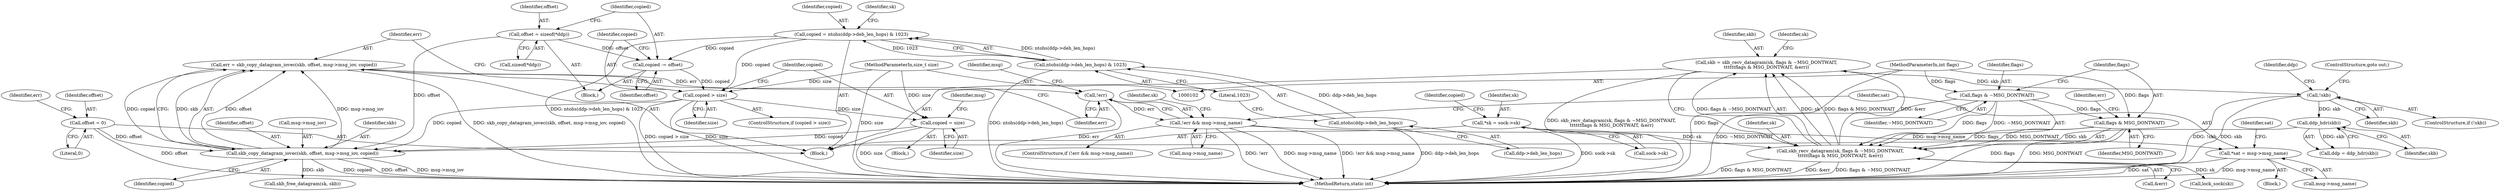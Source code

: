 digraph "0_linux_f3d3342602f8bcbf37d7c46641cb9bca7618eb1c_3@API" {
"1000187" [label="(Call,err = skb_copy_datagram_iovec(skb, offset, msg->msg_iov, copied))"];
"1000189" [label="(Call,skb_copy_datagram_iovec(skb, offset, msg->msg_iov, copied))"];
"1000149" [label="(Call,ddp_hdr(skb))"];
"1000144" [label="(Call,!skb)"];
"1000129" [label="(Call,skb = skb_recv_datagram(sk, flags & ~MSG_DONTWAIT,\n\t\t\t\t\t\tflags & MSG_DONTWAIT, &err))"];
"1000131" [label="(Call,skb_recv_datagram(sk, flags & ~MSG_DONTWAIT,\n\t\t\t\t\t\tflags & MSG_DONTWAIT, &err))"];
"1000110" [label="(Call,*sk = sock->sk)"];
"1000133" [label="(Call,flags & ~MSG_DONTWAIT)"];
"1000107" [label="(MethodParameterIn,int flags)"];
"1000136" [label="(Call,flags & MSG_DONTWAIT)"];
"1000121" [label="(Call,offset = 0)"];
"1000166" [label="(Call,offset = sizeof(*ddp))"];
"1000179" [label="(Call,copied = size)"];
"1000175" [label="(Call,copied > size)"];
"1000171" [label="(Call,copied -= offset)"];
"1000151" [label="(Call,copied = ntohs(ddp->deh_len_hops) & 1023)"];
"1000153" [label="(Call,ntohs(ddp->deh_len_hops) & 1023)"];
"1000154" [label="(Call,ntohs(ddp->deh_len_hops))"];
"1000106" [label="(MethodParameterIn,size_t size)"];
"1000198" [label="(Call,!err)"];
"1000197" [label="(Call,!err && msg->msg_name)"];
"1000205" [label="(Call,*sat = msg->msg_name)"];
"1000166" [label="(Call,offset = sizeof(*ddp))"];
"1000135" [label="(Identifier,~MSG_DONTWAIT)"];
"1000198" [label="(Call,!err)"];
"1000138" [label="(Identifier,MSG_DONTWAIT)"];
"1000150" [label="(Identifier,skb)"];
"1000129" [label="(Call,skb = skb_recv_datagram(sk, flags & ~MSG_DONTWAIT,\n\t\t\t\t\t\tflags & MSG_DONTWAIT, &err))"];
"1000197" [label="(Call,!err && msg->msg_name)"];
"1000158" [label="(Literal,1023)"];
"1000146" [label="(ControlStructure,goto out;)"];
"1000191" [label="(Identifier,offset)"];
"1000111" [label="(Identifier,sk)"];
"1000187" [label="(Call,err = skb_copy_datagram_iovec(skb, offset, msg->msg_iov, copied))"];
"1000175" [label="(Call,copied > size)"];
"1000142" [label="(Identifier,sk)"];
"1000201" [label="(Identifier,msg)"];
"1000132" [label="(Identifier,sk)"];
"1000162" [label="(Identifier,sk)"];
"1000155" [label="(Call,ddp->deh_len_hops)"];
"1000122" [label="(Identifier,offset)"];
"1000130" [label="(Identifier,skb)"];
"1000108" [label="(Block,)"];
"1000199" [label="(Identifier,err)"];
"1000177" [label="(Identifier,size)"];
"1000176" [label="(Identifier,copied)"];
"1000179" [label="(Call,copied = size)"];
"1000189" [label="(Call,skb_copy_datagram_iovec(skb, offset, msg->msg_iov, copied))"];
"1000247" [label="(Call,skb_free_datagram(sk, skb))"];
"1000148" [label="(Identifier,ddp)"];
"1000203" [label="(Block,)"];
"1000136" [label="(Call,flags & MSG_DONTWAIT)"];
"1000192" [label="(Call,msg->msg_iov)"];
"1000107" [label="(MethodParameterIn,int flags)"];
"1000165" [label="(Block,)"];
"1000168" [label="(Call,sizeof(*ddp))"];
"1000143" [label="(ControlStructure,if (!skb))"];
"1000140" [label="(Identifier,err)"];
"1000188" [label="(Identifier,err)"];
"1000181" [label="(Identifier,size)"];
"1000154" [label="(Call,ntohs(ddp->deh_len_hops))"];
"1000200" [label="(Call,msg->msg_name)"];
"1000254" [label="(MethodReturn,static int)"];
"1000167" [label="(Identifier,offset)"];
"1000205" [label="(Call,*sat = msg->msg_name)"];
"1000134" [label="(Identifier,flags)"];
"1000196" [label="(ControlStructure,if (!err && msg->msg_name))"];
"1000131" [label="(Call,skb_recv_datagram(sk, flags & ~MSG_DONTWAIT,\n\t\t\t\t\t\tflags & MSG_DONTWAIT, &err))"];
"1000206" [label="(Identifier,sat)"];
"1000174" [label="(ControlStructure,if (copied > size))"];
"1000149" [label="(Call,ddp_hdr(skb))"];
"1000121" [label="(Call,offset = 0)"];
"1000133" [label="(Call,flags & ~MSG_DONTWAIT)"];
"1000110" [label="(Call,*sk = sock->sk)"];
"1000184" [label="(Identifier,msg)"];
"1000190" [label="(Identifier,skb)"];
"1000195" [label="(Identifier,copied)"];
"1000172" [label="(Identifier,copied)"];
"1000141" [label="(Call,lock_sock(sk))"];
"1000178" [label="(Block,)"];
"1000173" [label="(Identifier,offset)"];
"1000112" [label="(Call,sock->sk)"];
"1000153" [label="(Call,ntohs(ddp->deh_len_hops) & 1023)"];
"1000147" [label="(Call,ddp = ddp_hdr(skb))"];
"1000151" [label="(Call,copied = ntohs(ddp->deh_len_hops) & 1023)"];
"1000145" [label="(Identifier,skb)"];
"1000126" [label="(Identifier,err)"];
"1000180" [label="(Identifier,copied)"];
"1000212" [label="(Identifier,sat)"];
"1000152" [label="(Identifier,copied)"];
"1000139" [label="(Call,&err)"];
"1000207" [label="(Call,msg->msg_name)"];
"1000106" [label="(MethodParameterIn,size_t size)"];
"1000118" [label="(Identifier,copied)"];
"1000144" [label="(Call,!skb)"];
"1000137" [label="(Identifier,flags)"];
"1000171" [label="(Call,copied -= offset)"];
"1000123" [label="(Literal,0)"];
"1000248" [label="(Identifier,sk)"];
"1000187" -> "1000108"  [label="AST: "];
"1000187" -> "1000189"  [label="CFG: "];
"1000188" -> "1000187"  [label="AST: "];
"1000189" -> "1000187"  [label="AST: "];
"1000199" -> "1000187"  [label="CFG: "];
"1000187" -> "1000254"  [label="DDG: skb_copy_datagram_iovec(skb, offset, msg->msg_iov, copied)"];
"1000189" -> "1000187"  [label="DDG: skb"];
"1000189" -> "1000187"  [label="DDG: offset"];
"1000189" -> "1000187"  [label="DDG: msg->msg_iov"];
"1000189" -> "1000187"  [label="DDG: copied"];
"1000187" -> "1000198"  [label="DDG: err"];
"1000189" -> "1000195"  [label="CFG: "];
"1000190" -> "1000189"  [label="AST: "];
"1000191" -> "1000189"  [label="AST: "];
"1000192" -> "1000189"  [label="AST: "];
"1000195" -> "1000189"  [label="AST: "];
"1000189" -> "1000254"  [label="DDG: copied"];
"1000189" -> "1000254"  [label="DDG: offset"];
"1000189" -> "1000254"  [label="DDG: msg->msg_iov"];
"1000149" -> "1000189"  [label="DDG: skb"];
"1000121" -> "1000189"  [label="DDG: offset"];
"1000166" -> "1000189"  [label="DDG: offset"];
"1000179" -> "1000189"  [label="DDG: copied"];
"1000175" -> "1000189"  [label="DDG: copied"];
"1000189" -> "1000247"  [label="DDG: skb"];
"1000149" -> "1000147"  [label="AST: "];
"1000149" -> "1000150"  [label="CFG: "];
"1000150" -> "1000149"  [label="AST: "];
"1000147" -> "1000149"  [label="CFG: "];
"1000149" -> "1000147"  [label="DDG: skb"];
"1000144" -> "1000149"  [label="DDG: skb"];
"1000144" -> "1000143"  [label="AST: "];
"1000144" -> "1000145"  [label="CFG: "];
"1000145" -> "1000144"  [label="AST: "];
"1000146" -> "1000144"  [label="CFG: "];
"1000148" -> "1000144"  [label="CFG: "];
"1000144" -> "1000254"  [label="DDG: !skb"];
"1000144" -> "1000254"  [label="DDG: skb"];
"1000129" -> "1000144"  [label="DDG: skb"];
"1000129" -> "1000108"  [label="AST: "];
"1000129" -> "1000131"  [label="CFG: "];
"1000130" -> "1000129"  [label="AST: "];
"1000131" -> "1000129"  [label="AST: "];
"1000142" -> "1000129"  [label="CFG: "];
"1000129" -> "1000254"  [label="DDG: skb_recv_datagram(sk, flags & ~MSG_DONTWAIT,\n\t\t\t\t\t\tflags & MSG_DONTWAIT, &err)"];
"1000131" -> "1000129"  [label="DDG: sk"];
"1000131" -> "1000129"  [label="DDG: flags & ~MSG_DONTWAIT"];
"1000131" -> "1000129"  [label="DDG: flags & MSG_DONTWAIT"];
"1000131" -> "1000129"  [label="DDG: &err"];
"1000131" -> "1000139"  [label="CFG: "];
"1000132" -> "1000131"  [label="AST: "];
"1000133" -> "1000131"  [label="AST: "];
"1000136" -> "1000131"  [label="AST: "];
"1000139" -> "1000131"  [label="AST: "];
"1000131" -> "1000254"  [label="DDG: &err"];
"1000131" -> "1000254"  [label="DDG: flags & ~MSG_DONTWAIT"];
"1000131" -> "1000254"  [label="DDG: flags & MSG_DONTWAIT"];
"1000110" -> "1000131"  [label="DDG: sk"];
"1000133" -> "1000131"  [label="DDG: flags"];
"1000133" -> "1000131"  [label="DDG: ~MSG_DONTWAIT"];
"1000136" -> "1000131"  [label="DDG: flags"];
"1000136" -> "1000131"  [label="DDG: MSG_DONTWAIT"];
"1000131" -> "1000141"  [label="DDG: sk"];
"1000110" -> "1000108"  [label="AST: "];
"1000110" -> "1000112"  [label="CFG: "];
"1000111" -> "1000110"  [label="AST: "];
"1000112" -> "1000110"  [label="AST: "];
"1000118" -> "1000110"  [label="CFG: "];
"1000110" -> "1000254"  [label="DDG: sock->sk"];
"1000133" -> "1000135"  [label="CFG: "];
"1000134" -> "1000133"  [label="AST: "];
"1000135" -> "1000133"  [label="AST: "];
"1000137" -> "1000133"  [label="CFG: "];
"1000133" -> "1000254"  [label="DDG: ~MSG_DONTWAIT"];
"1000107" -> "1000133"  [label="DDG: flags"];
"1000133" -> "1000136"  [label="DDG: flags"];
"1000107" -> "1000102"  [label="AST: "];
"1000107" -> "1000254"  [label="DDG: flags"];
"1000107" -> "1000136"  [label="DDG: flags"];
"1000136" -> "1000138"  [label="CFG: "];
"1000137" -> "1000136"  [label="AST: "];
"1000138" -> "1000136"  [label="AST: "];
"1000140" -> "1000136"  [label="CFG: "];
"1000136" -> "1000254"  [label="DDG: MSG_DONTWAIT"];
"1000136" -> "1000254"  [label="DDG: flags"];
"1000121" -> "1000108"  [label="AST: "];
"1000121" -> "1000123"  [label="CFG: "];
"1000122" -> "1000121"  [label="AST: "];
"1000123" -> "1000121"  [label="AST: "];
"1000126" -> "1000121"  [label="CFG: "];
"1000121" -> "1000254"  [label="DDG: offset"];
"1000166" -> "1000165"  [label="AST: "];
"1000166" -> "1000168"  [label="CFG: "];
"1000167" -> "1000166"  [label="AST: "];
"1000168" -> "1000166"  [label="AST: "];
"1000172" -> "1000166"  [label="CFG: "];
"1000166" -> "1000171"  [label="DDG: offset"];
"1000179" -> "1000178"  [label="AST: "];
"1000179" -> "1000181"  [label="CFG: "];
"1000180" -> "1000179"  [label="AST: "];
"1000181" -> "1000179"  [label="AST: "];
"1000184" -> "1000179"  [label="CFG: "];
"1000179" -> "1000254"  [label="DDG: size"];
"1000175" -> "1000179"  [label="DDG: size"];
"1000106" -> "1000179"  [label="DDG: size"];
"1000175" -> "1000174"  [label="AST: "];
"1000175" -> "1000177"  [label="CFG: "];
"1000176" -> "1000175"  [label="AST: "];
"1000177" -> "1000175"  [label="AST: "];
"1000180" -> "1000175"  [label="CFG: "];
"1000188" -> "1000175"  [label="CFG: "];
"1000175" -> "1000254"  [label="DDG: size"];
"1000175" -> "1000254"  [label="DDG: copied > size"];
"1000171" -> "1000175"  [label="DDG: copied"];
"1000151" -> "1000175"  [label="DDG: copied"];
"1000106" -> "1000175"  [label="DDG: size"];
"1000171" -> "1000165"  [label="AST: "];
"1000171" -> "1000173"  [label="CFG: "];
"1000172" -> "1000171"  [label="AST: "];
"1000173" -> "1000171"  [label="AST: "];
"1000176" -> "1000171"  [label="CFG: "];
"1000151" -> "1000171"  [label="DDG: copied"];
"1000151" -> "1000108"  [label="AST: "];
"1000151" -> "1000153"  [label="CFG: "];
"1000152" -> "1000151"  [label="AST: "];
"1000153" -> "1000151"  [label="AST: "];
"1000162" -> "1000151"  [label="CFG: "];
"1000151" -> "1000254"  [label="DDG: ntohs(ddp->deh_len_hops) & 1023"];
"1000153" -> "1000151"  [label="DDG: ntohs(ddp->deh_len_hops)"];
"1000153" -> "1000151"  [label="DDG: 1023"];
"1000153" -> "1000158"  [label="CFG: "];
"1000154" -> "1000153"  [label="AST: "];
"1000158" -> "1000153"  [label="AST: "];
"1000153" -> "1000254"  [label="DDG: ntohs(ddp->deh_len_hops)"];
"1000154" -> "1000153"  [label="DDG: ddp->deh_len_hops"];
"1000154" -> "1000155"  [label="CFG: "];
"1000155" -> "1000154"  [label="AST: "];
"1000158" -> "1000154"  [label="CFG: "];
"1000154" -> "1000254"  [label="DDG: ddp->deh_len_hops"];
"1000106" -> "1000102"  [label="AST: "];
"1000106" -> "1000254"  [label="DDG: size"];
"1000198" -> "1000197"  [label="AST: "];
"1000198" -> "1000199"  [label="CFG: "];
"1000199" -> "1000198"  [label="AST: "];
"1000201" -> "1000198"  [label="CFG: "];
"1000197" -> "1000198"  [label="CFG: "];
"1000198" -> "1000254"  [label="DDG: err"];
"1000198" -> "1000197"  [label="DDG: err"];
"1000197" -> "1000196"  [label="AST: "];
"1000197" -> "1000200"  [label="CFG: "];
"1000200" -> "1000197"  [label="AST: "];
"1000206" -> "1000197"  [label="CFG: "];
"1000248" -> "1000197"  [label="CFG: "];
"1000197" -> "1000254"  [label="DDG: msg->msg_name"];
"1000197" -> "1000254"  [label="DDG: !err && msg->msg_name"];
"1000197" -> "1000254"  [label="DDG: !err"];
"1000197" -> "1000205"  [label="DDG: msg->msg_name"];
"1000205" -> "1000203"  [label="AST: "];
"1000205" -> "1000207"  [label="CFG: "];
"1000206" -> "1000205"  [label="AST: "];
"1000207" -> "1000205"  [label="AST: "];
"1000212" -> "1000205"  [label="CFG: "];
"1000205" -> "1000254"  [label="DDG: sat"];
"1000205" -> "1000254"  [label="DDG: msg->msg_name"];
}

